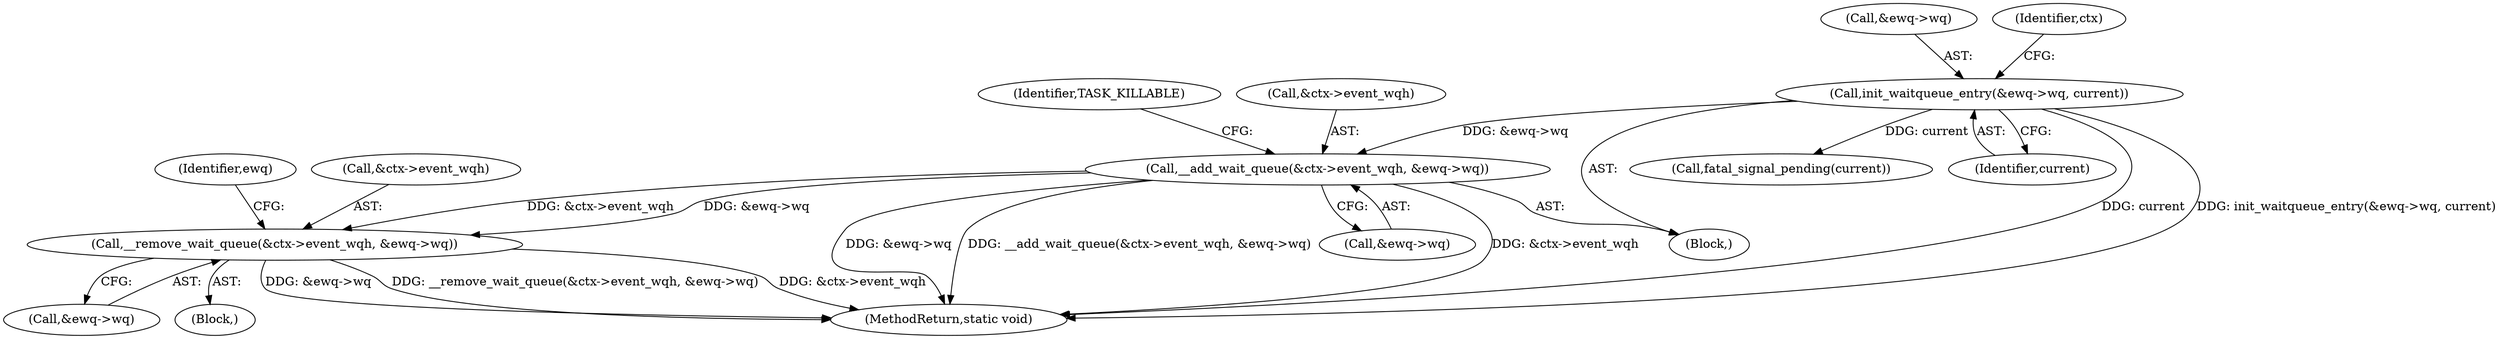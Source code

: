 digraph "0_linux_384632e67e0829deb8015ee6ad916b180049d252_0@API" {
"1000164" [label="(Call,__remove_wait_queue(&ctx->event_wqh, &ewq->wq))"];
"1000133" [label="(Call,__add_wait_queue(&ctx->event_wqh, &ewq->wq))"];
"1000120" [label="(Call,init_waitqueue_entry(&ewq->wq, current))"];
"1000165" [label="(Call,&ctx->event_wqh)"];
"1000177" [label="(Identifier,ewq)"];
"1000169" [label="(Call,&ewq->wq)"];
"1000106" [label="(Block,)"];
"1000121" [label="(Call,&ewq->wq)"];
"1000161" [label="(Call,fatal_signal_pending(current))"];
"1000133" [label="(Call,__add_wait_queue(&ctx->event_wqh, &ewq->wq))"];
"1000145" [label="(Identifier,TASK_KILLABLE)"];
"1000164" [label="(Call,__remove_wait_queue(&ctx->event_wqh, &ewq->wq))"];
"1000120" [label="(Call,init_waitqueue_entry(&ewq->wq, current))"];
"1000134" [label="(Call,&ctx->event_wqh)"];
"1000125" [label="(Identifier,current)"];
"1000130" [label="(Identifier,ctx)"];
"1000163" [label="(Block,)"];
"1000138" [label="(Call,&ewq->wq)"];
"1000229" [label="(MethodReturn,static void)"];
"1000164" -> "1000163"  [label="AST: "];
"1000164" -> "1000169"  [label="CFG: "];
"1000165" -> "1000164"  [label="AST: "];
"1000169" -> "1000164"  [label="AST: "];
"1000177" -> "1000164"  [label="CFG: "];
"1000164" -> "1000229"  [label="DDG: &ewq->wq"];
"1000164" -> "1000229"  [label="DDG: __remove_wait_queue(&ctx->event_wqh, &ewq->wq)"];
"1000164" -> "1000229"  [label="DDG: &ctx->event_wqh"];
"1000133" -> "1000164"  [label="DDG: &ctx->event_wqh"];
"1000133" -> "1000164"  [label="DDG: &ewq->wq"];
"1000133" -> "1000106"  [label="AST: "];
"1000133" -> "1000138"  [label="CFG: "];
"1000134" -> "1000133"  [label="AST: "];
"1000138" -> "1000133"  [label="AST: "];
"1000145" -> "1000133"  [label="CFG: "];
"1000133" -> "1000229"  [label="DDG: __add_wait_queue(&ctx->event_wqh, &ewq->wq)"];
"1000133" -> "1000229"  [label="DDG: &ctx->event_wqh"];
"1000133" -> "1000229"  [label="DDG: &ewq->wq"];
"1000120" -> "1000133"  [label="DDG: &ewq->wq"];
"1000120" -> "1000106"  [label="AST: "];
"1000120" -> "1000125"  [label="CFG: "];
"1000121" -> "1000120"  [label="AST: "];
"1000125" -> "1000120"  [label="AST: "];
"1000130" -> "1000120"  [label="CFG: "];
"1000120" -> "1000229"  [label="DDG: current"];
"1000120" -> "1000229"  [label="DDG: init_waitqueue_entry(&ewq->wq, current)"];
"1000120" -> "1000161"  [label="DDG: current"];
}
